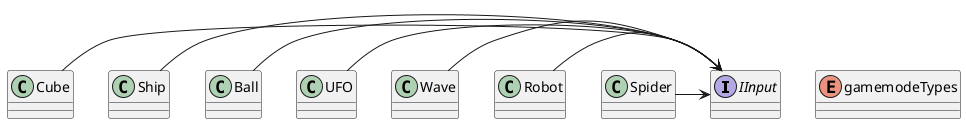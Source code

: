 @startuml Geometry Dash Hierarchy
' <|-- Extension
' *-- Composition
' o-- Aggregation
' <|.. dotted line

' Dion's section, gamemodes  
interface IInput 

class Cube
class Ship
class Ball
class UFO
class Wave
class Robot
class Spider

enum gamemodeTypes

' Connections 
Cube -> IInput
Ship -> IInput
Ball -> IInput
UFO -> IInput
Wave -> IInput
Robot -> IInput
Spider -> IInput

@enduml 

